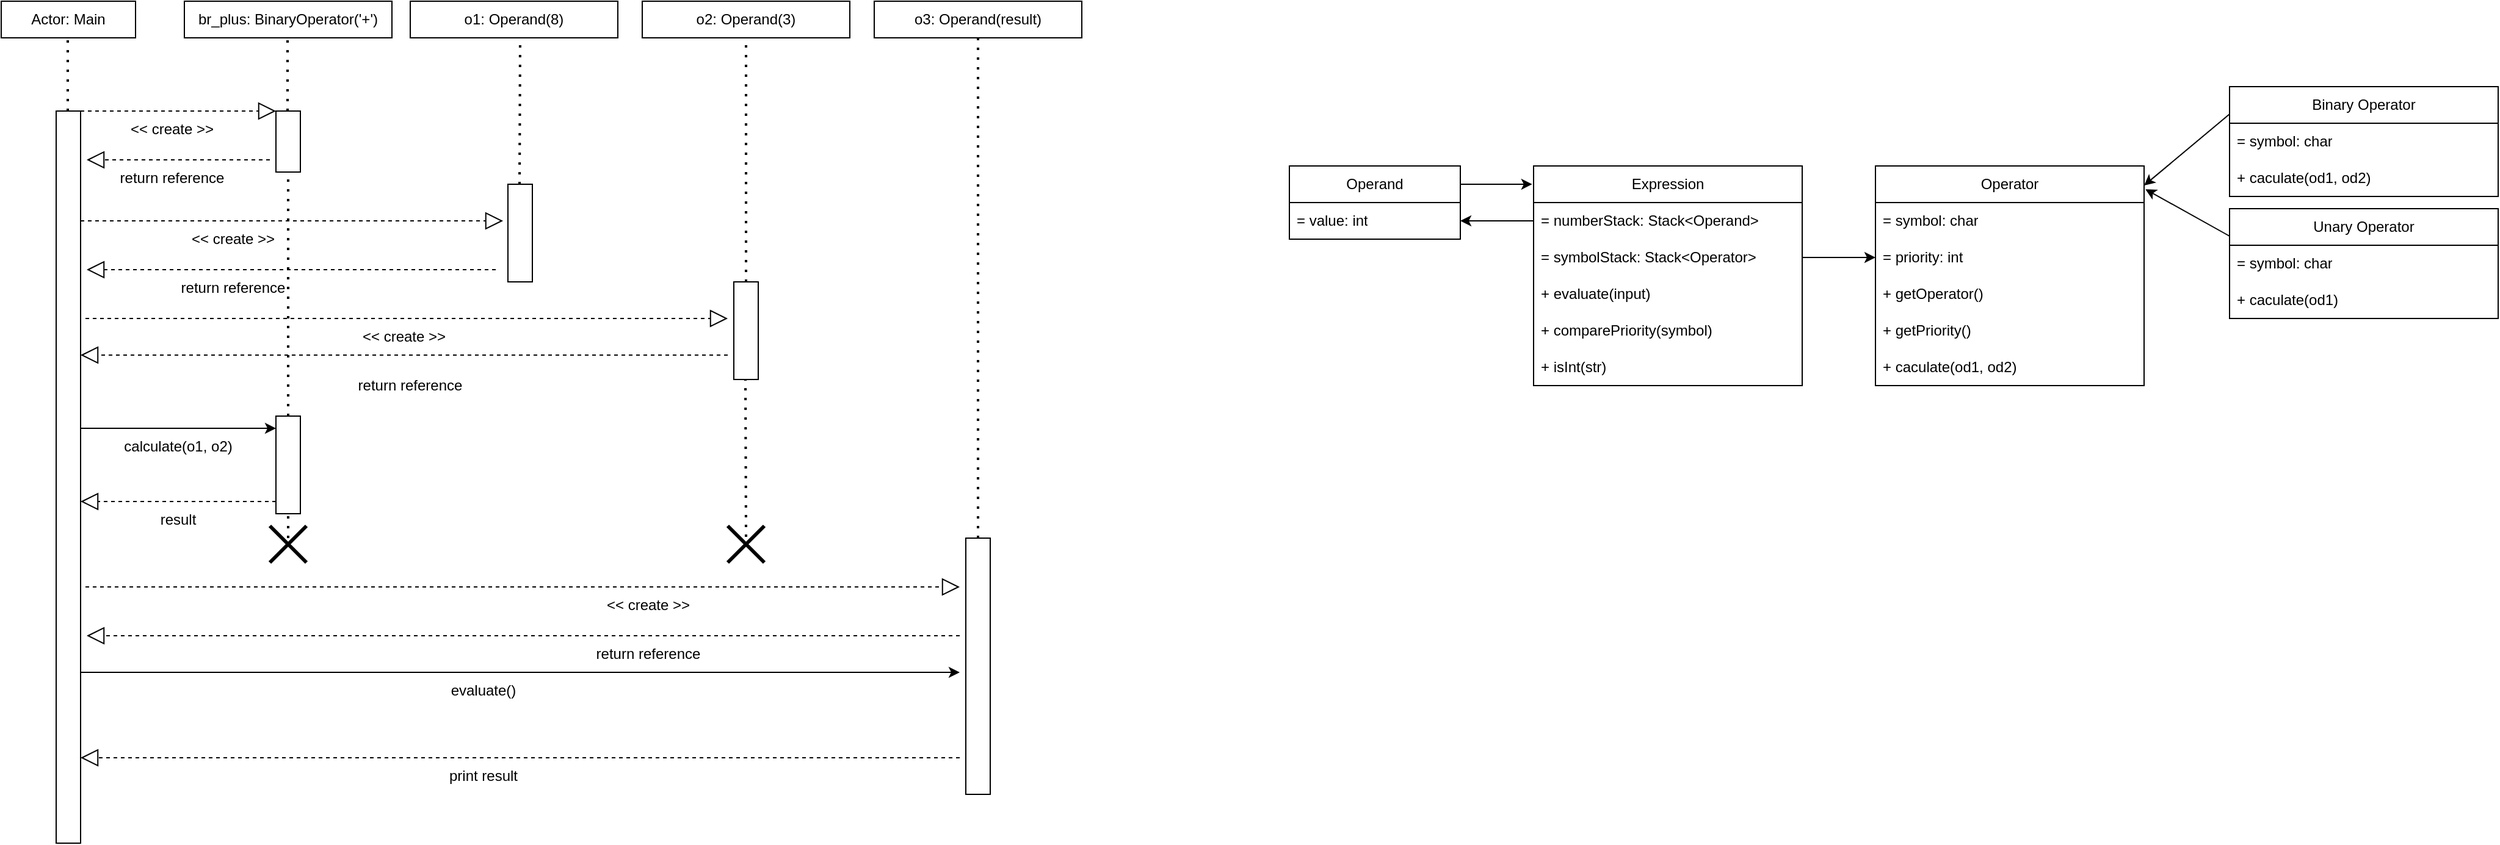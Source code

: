 <mxfile version="24.0.3" type="github">
  <diagram name="Page-1" id="vXKkPyih3UfHTyLI20uD">
    <mxGraphModel dx="1363" dy="914" grid="1" gridSize="10" guides="1" tooltips="1" connect="1" arrows="1" fold="1" page="1" pageScale="1" pageWidth="850" pageHeight="1100" math="0" shadow="0">
      <root>
        <mxCell id="0" />
        <mxCell id="1" parent="0" />
        <mxCell id="mRo3J8Dy_MVgOtisb3jq-1" value="" style="rounded=0;whiteSpace=wrap;html=1;" vertex="1" parent="1">
          <mxGeometry x="90" y="190" width="20" height="600" as="geometry" />
        </mxCell>
        <mxCell id="mRo3J8Dy_MVgOtisb3jq-2" value="" style="endArrow=block;dashed=1;endFill=0;endSize=12;html=1;rounded=0;" edge="1" parent="1">
          <mxGeometry width="160" relative="1" as="geometry">
            <mxPoint x="110" y="190" as="sourcePoint" />
            <mxPoint x="270" y="190" as="targetPoint" />
          </mxGeometry>
        </mxCell>
        <mxCell id="mRo3J8Dy_MVgOtisb3jq-3" value="&amp;lt;&amp;lt; create &amp;gt;&amp;gt;" style="text;html=1;align=center;verticalAlign=middle;whiteSpace=wrap;rounded=0;" vertex="1" parent="1">
          <mxGeometry x="140" y="190" width="90" height="30" as="geometry" />
        </mxCell>
        <mxCell id="mRo3J8Dy_MVgOtisb3jq-4" value="" style="rounded=0;whiteSpace=wrap;html=1;" vertex="1" parent="1">
          <mxGeometry x="270" y="190" width="20" height="50" as="geometry" />
        </mxCell>
        <mxCell id="mRo3J8Dy_MVgOtisb3jq-5" value="" style="endArrow=none;dashed=1;html=1;dashPattern=1 3;strokeWidth=2;rounded=0;" edge="1" parent="1">
          <mxGeometry width="50" height="50" relative="1" as="geometry">
            <mxPoint x="279.5" y="190" as="sourcePoint" />
            <mxPoint x="279.5" y="130" as="targetPoint" />
          </mxGeometry>
        </mxCell>
        <mxCell id="mRo3J8Dy_MVgOtisb3jq-6" value="br_plus: BinaryOperator(&#39;+&#39;)" style="rounded=0;whiteSpace=wrap;html=1;" vertex="1" parent="1">
          <mxGeometry x="195" y="100" width="170" height="30" as="geometry" />
        </mxCell>
        <mxCell id="mRo3J8Dy_MVgOtisb3jq-7" value="" style="endArrow=block;dashed=1;endFill=0;endSize=12;html=1;rounded=0;entryX=-0.2;entryY=0.375;entryDx=0;entryDy=0;entryPerimeter=0;" edge="1" parent="1" target="mRo3J8Dy_MVgOtisb3jq-9">
          <mxGeometry width="160" relative="1" as="geometry">
            <mxPoint x="110" y="280" as="sourcePoint" />
            <mxPoint x="450" y="280.2" as="targetPoint" />
          </mxGeometry>
        </mxCell>
        <mxCell id="mRo3J8Dy_MVgOtisb3jq-8" value="&amp;lt;&amp;lt; create &amp;gt;&amp;gt;" style="text;html=1;align=center;verticalAlign=middle;whiteSpace=wrap;rounded=0;" vertex="1" parent="1">
          <mxGeometry x="190" y="280" width="90" height="30" as="geometry" />
        </mxCell>
        <mxCell id="mRo3J8Dy_MVgOtisb3jq-9" value="" style="rounded=0;whiteSpace=wrap;html=1;" vertex="1" parent="1">
          <mxGeometry x="460" y="250" width="20" height="80" as="geometry" />
        </mxCell>
        <mxCell id="mRo3J8Dy_MVgOtisb3jq-10" value="" style="endArrow=none;dashed=1;html=1;dashPattern=1 3;strokeWidth=2;rounded=0;" edge="1" parent="1">
          <mxGeometry width="50" height="50" relative="1" as="geometry">
            <mxPoint x="469.5" y="250" as="sourcePoint" />
            <mxPoint x="470" y="130" as="targetPoint" />
          </mxGeometry>
        </mxCell>
        <mxCell id="mRo3J8Dy_MVgOtisb3jq-11" value="o1: Operand(8)" style="rounded=0;whiteSpace=wrap;html=1;" vertex="1" parent="1">
          <mxGeometry x="380" y="100" width="170" height="30" as="geometry" />
        </mxCell>
        <mxCell id="mRo3J8Dy_MVgOtisb3jq-12" value="" style="rounded=0;whiteSpace=wrap;html=1;" vertex="1" parent="1">
          <mxGeometry x="645" y="330" width="20" height="80" as="geometry" />
        </mxCell>
        <mxCell id="mRo3J8Dy_MVgOtisb3jq-13" value="" style="endArrow=none;dashed=1;html=1;dashPattern=1 3;strokeWidth=2;rounded=0;exitX=0.5;exitY=0;exitDx=0;exitDy=0;" edge="1" parent="1" source="mRo3J8Dy_MVgOtisb3jq-12">
          <mxGeometry width="50" height="50" relative="1" as="geometry">
            <mxPoint x="654.5" y="250" as="sourcePoint" />
            <mxPoint x="655" y="130" as="targetPoint" />
          </mxGeometry>
        </mxCell>
        <mxCell id="mRo3J8Dy_MVgOtisb3jq-14" value="o2: Operand(3)" style="rounded=0;whiteSpace=wrap;html=1;" vertex="1" parent="1">
          <mxGeometry x="570" y="100" width="170" height="30" as="geometry" />
        </mxCell>
        <mxCell id="mRo3J8Dy_MVgOtisb3jq-15" value="&amp;lt;&amp;lt; create &amp;gt;&amp;gt;" style="text;html=1;align=center;verticalAlign=middle;whiteSpace=wrap;rounded=0;" vertex="1" parent="1">
          <mxGeometry x="330" y="360" width="90" height="30" as="geometry" />
        </mxCell>
        <mxCell id="mRo3J8Dy_MVgOtisb3jq-16" value="" style="endArrow=none;dashed=1;html=1;dashPattern=1 3;strokeWidth=2;rounded=0;entryX=0.5;entryY=1;entryDx=0;entryDy=0;" edge="1" parent="1" target="mRo3J8Dy_MVgOtisb3jq-4">
          <mxGeometry width="50" height="50" relative="1" as="geometry">
            <mxPoint x="280" y="440" as="sourcePoint" />
            <mxPoint x="280" y="500" as="targetPoint" />
          </mxGeometry>
        </mxCell>
        <mxCell id="mRo3J8Dy_MVgOtisb3jq-17" value="" style="rounded=0;whiteSpace=wrap;html=1;" vertex="1" parent="1">
          <mxGeometry x="270" y="440" width="20" height="80" as="geometry" />
        </mxCell>
        <mxCell id="mRo3J8Dy_MVgOtisb3jq-18" value="" style="endArrow=classic;html=1;rounded=0;entryX=0;entryY=0.125;entryDx=0;entryDy=0;entryPerimeter=0;" edge="1" parent="1" target="mRo3J8Dy_MVgOtisb3jq-17">
          <mxGeometry width="50" height="50" relative="1" as="geometry">
            <mxPoint x="110" y="450" as="sourcePoint" />
            <mxPoint x="160" y="400" as="targetPoint" />
          </mxGeometry>
        </mxCell>
        <mxCell id="mRo3J8Dy_MVgOtisb3jq-19" value="calculate(o1, o2)" style="text;html=1;align=center;verticalAlign=middle;whiteSpace=wrap;rounded=0;" vertex="1" parent="1">
          <mxGeometry x="140" y="450" width="100" height="30" as="geometry" />
        </mxCell>
        <mxCell id="mRo3J8Dy_MVgOtisb3jq-20" value="" style="endArrow=block;dashed=1;endFill=0;endSize=12;html=1;rounded=0;" edge="1" parent="1">
          <mxGeometry width="160" relative="1" as="geometry">
            <mxPoint x="270" y="510" as="sourcePoint" />
            <mxPoint x="110" y="510" as="targetPoint" />
          </mxGeometry>
        </mxCell>
        <mxCell id="mRo3J8Dy_MVgOtisb3jq-21" value="result" style="text;html=1;align=center;verticalAlign=middle;whiteSpace=wrap;rounded=0;" vertex="1" parent="1">
          <mxGeometry x="160" y="510" width="60" height="30" as="geometry" />
        </mxCell>
        <mxCell id="mRo3J8Dy_MVgOtisb3jq-22" value="" style="rounded=0;whiteSpace=wrap;html=1;" vertex="1" parent="1">
          <mxGeometry x="835" y="540" width="20" height="210" as="geometry" />
        </mxCell>
        <mxCell id="mRo3J8Dy_MVgOtisb3jq-23" value="" style="endArrow=none;dashed=1;html=1;dashPattern=1 3;strokeWidth=2;rounded=0;exitX=0.5;exitY=0;exitDx=0;exitDy=0;" edge="1" parent="1" source="mRo3J8Dy_MVgOtisb3jq-22">
          <mxGeometry width="50" height="50" relative="1" as="geometry">
            <mxPoint x="844.5" y="250" as="sourcePoint" />
            <mxPoint x="845" y="130" as="targetPoint" />
          </mxGeometry>
        </mxCell>
        <mxCell id="mRo3J8Dy_MVgOtisb3jq-24" value="o3: Operand(result)" style="rounded=0;whiteSpace=wrap;html=1;" vertex="1" parent="1">
          <mxGeometry x="760" y="100" width="170" height="30" as="geometry" />
        </mxCell>
        <mxCell id="mRo3J8Dy_MVgOtisb3jq-25" value="&amp;lt;&amp;lt; create &amp;gt;&amp;gt;" style="text;html=1;align=center;verticalAlign=middle;whiteSpace=wrap;rounded=0;" vertex="1" parent="1">
          <mxGeometry x="530" y="580" width="90" height="30" as="geometry" />
        </mxCell>
        <mxCell id="mRo3J8Dy_MVgOtisb3jq-26" value="" style="endArrow=none;dashed=1;html=1;dashPattern=1 3;strokeWidth=2;rounded=0;" edge="1" parent="1">
          <mxGeometry width="50" height="50" relative="1" as="geometry">
            <mxPoint x="280" y="540" as="sourcePoint" />
            <mxPoint x="280" y="520" as="targetPoint" />
          </mxGeometry>
        </mxCell>
        <mxCell id="mRo3J8Dy_MVgOtisb3jq-27" value="" style="shape=umlDestroy;whiteSpace=wrap;html=1;strokeWidth=3;targetShapes=umlLifeline;" vertex="1" parent="1">
          <mxGeometry x="265" y="530" width="30" height="30" as="geometry" />
        </mxCell>
        <mxCell id="mRo3J8Dy_MVgOtisb3jq-28" value="" style="shape=umlDestroy;whiteSpace=wrap;html=1;strokeWidth=3;targetShapes=umlLifeline;" vertex="1" parent="1">
          <mxGeometry x="640" y="530" width="30" height="30" as="geometry" />
        </mxCell>
        <mxCell id="mRo3J8Dy_MVgOtisb3jq-29" value="" style="endArrow=none;dashed=1;html=1;dashPattern=1 3;strokeWidth=2;rounded=0;exitX=0.5;exitY=0.3;exitDx=0;exitDy=0;exitPerimeter=0;" edge="1" parent="1" source="mRo3J8Dy_MVgOtisb3jq-28">
          <mxGeometry width="50" height="50" relative="1" as="geometry">
            <mxPoint x="654.5" y="490" as="sourcePoint" />
            <mxPoint x="654.5" y="410" as="targetPoint" />
          </mxGeometry>
        </mxCell>
        <mxCell id="mRo3J8Dy_MVgOtisb3jq-30" value="" style="endArrow=block;dashed=1;endFill=0;endSize=12;html=1;rounded=0;" edge="1" parent="1">
          <mxGeometry width="160" relative="1" as="geometry">
            <mxPoint x="114" y="360" as="sourcePoint" />
            <mxPoint x="640" y="360" as="targetPoint" />
          </mxGeometry>
        </mxCell>
        <mxCell id="mRo3J8Dy_MVgOtisb3jq-31" value="" style="endArrow=block;dashed=1;endFill=0;endSize=12;html=1;rounded=0;" edge="1" parent="1">
          <mxGeometry width="160" relative="1" as="geometry">
            <mxPoint x="114" y="580" as="sourcePoint" />
            <mxPoint x="830" y="580" as="targetPoint" />
          </mxGeometry>
        </mxCell>
        <mxCell id="mRo3J8Dy_MVgOtisb3jq-32" value="" style="endArrow=classic;html=1;rounded=0;" edge="1" parent="1">
          <mxGeometry width="50" height="50" relative="1" as="geometry">
            <mxPoint x="110" y="650" as="sourcePoint" />
            <mxPoint x="830" y="650" as="targetPoint" />
          </mxGeometry>
        </mxCell>
        <mxCell id="mRo3J8Dy_MVgOtisb3jq-33" value="evaluate()" style="text;html=1;align=center;verticalAlign=middle;whiteSpace=wrap;rounded=0;" vertex="1" parent="1">
          <mxGeometry x="410" y="650" width="60" height="30" as="geometry" />
        </mxCell>
        <mxCell id="mRo3J8Dy_MVgOtisb3jq-34" value="" style="endArrow=block;dashed=1;endFill=0;endSize=12;html=1;rounded=0;" edge="1" parent="1">
          <mxGeometry width="160" relative="1" as="geometry">
            <mxPoint x="830" y="720" as="sourcePoint" />
            <mxPoint x="110" y="720" as="targetPoint" />
          </mxGeometry>
        </mxCell>
        <mxCell id="mRo3J8Dy_MVgOtisb3jq-35" value="print result" style="text;html=1;align=center;verticalAlign=middle;whiteSpace=wrap;rounded=0;" vertex="1" parent="1">
          <mxGeometry x="410" y="720" width="60" height="30" as="geometry" />
        </mxCell>
        <mxCell id="mRo3J8Dy_MVgOtisb3jq-36" value="" style="endArrow=none;dashed=1;html=1;dashPattern=1 3;strokeWidth=2;rounded=0;" edge="1" parent="1">
          <mxGeometry width="50" height="50" relative="1" as="geometry">
            <mxPoint x="99.5" y="190" as="sourcePoint" />
            <mxPoint x="99.5" y="130" as="targetPoint" />
          </mxGeometry>
        </mxCell>
        <mxCell id="mRo3J8Dy_MVgOtisb3jq-37" value="Actor: Main" style="rounded=0;whiteSpace=wrap;html=1;" vertex="1" parent="1">
          <mxGeometry x="45" y="100" width="110" height="30" as="geometry" />
        </mxCell>
        <mxCell id="mRo3J8Dy_MVgOtisb3jq-38" value="" style="endArrow=block;dashed=1;endFill=0;endSize=12;html=1;rounded=0;" edge="1" parent="1">
          <mxGeometry width="160" relative="1" as="geometry">
            <mxPoint x="265" y="230" as="sourcePoint" />
            <mxPoint x="115" y="230" as="targetPoint" />
          </mxGeometry>
        </mxCell>
        <mxCell id="mRo3J8Dy_MVgOtisb3jq-39" value="" style="endArrow=block;dashed=1;endFill=0;endSize=12;html=1;rounded=0;" edge="1" parent="1">
          <mxGeometry width="160" relative="1" as="geometry">
            <mxPoint x="450" y="320" as="sourcePoint" />
            <mxPoint x="115" y="320" as="targetPoint" />
          </mxGeometry>
        </mxCell>
        <mxCell id="mRo3J8Dy_MVgOtisb3jq-40" value="" style="endArrow=block;dashed=1;endFill=0;endSize=12;html=1;rounded=0;" edge="1" parent="1">
          <mxGeometry width="160" relative="1" as="geometry">
            <mxPoint x="640" y="390" as="sourcePoint" />
            <mxPoint x="110" y="390" as="targetPoint" />
          </mxGeometry>
        </mxCell>
        <mxCell id="mRo3J8Dy_MVgOtisb3jq-41" value="return reference" style="text;html=1;strokeColor=none;fillColor=none;align=center;verticalAlign=middle;whiteSpace=wrap;rounded=0;" vertex="1" parent="1">
          <mxGeometry x="140" y="230" width="90" height="30" as="geometry" />
        </mxCell>
        <mxCell id="mRo3J8Dy_MVgOtisb3jq-42" value="return reference" style="text;html=1;strokeColor=none;fillColor=none;align=center;verticalAlign=middle;whiteSpace=wrap;rounded=0;" vertex="1" parent="1">
          <mxGeometry x="190" y="320" width="90" height="30" as="geometry" />
        </mxCell>
        <mxCell id="mRo3J8Dy_MVgOtisb3jq-43" value="return reference" style="text;html=1;strokeColor=none;fillColor=none;align=center;verticalAlign=middle;whiteSpace=wrap;rounded=0;" vertex="1" parent="1">
          <mxGeometry x="335" y="400" width="90" height="30" as="geometry" />
        </mxCell>
        <mxCell id="mRo3J8Dy_MVgOtisb3jq-44" value="" style="endArrow=block;dashed=1;endFill=0;endSize=12;html=1;rounded=0;" edge="1" parent="1">
          <mxGeometry width="160" relative="1" as="geometry">
            <mxPoint x="830" y="620" as="sourcePoint" />
            <mxPoint x="115" y="620" as="targetPoint" />
          </mxGeometry>
        </mxCell>
        <mxCell id="mRo3J8Dy_MVgOtisb3jq-45" value="return reference" style="text;html=1;strokeColor=none;fillColor=none;align=center;verticalAlign=middle;whiteSpace=wrap;rounded=0;" vertex="1" parent="1">
          <mxGeometry x="530" y="620" width="90" height="30" as="geometry" />
        </mxCell>
        <mxCell id="mRo3J8Dy_MVgOtisb3jq-46" value="Expression" style="swimlane;fontStyle=0;childLayout=stackLayout;horizontal=1;startSize=30;horizontalStack=0;resizeParent=1;resizeParentMax=0;resizeLast=0;collapsible=1;marginBottom=0;whiteSpace=wrap;html=1;" vertex="1" parent="1">
          <mxGeometry x="1300" y="235" width="220" height="180" as="geometry" />
        </mxCell>
        <mxCell id="mRo3J8Dy_MVgOtisb3jq-47" value="= numberStack: Stack&amp;lt;Operand&amp;gt;" style="text;strokeColor=none;fillColor=none;align=left;verticalAlign=middle;spacingLeft=4;spacingRight=4;overflow=hidden;points=[[0,0.5],[1,0.5]];portConstraint=eastwest;rotatable=0;whiteSpace=wrap;html=1;" vertex="1" parent="mRo3J8Dy_MVgOtisb3jq-46">
          <mxGeometry y="30" width="220" height="30" as="geometry" />
        </mxCell>
        <mxCell id="mRo3J8Dy_MVgOtisb3jq-48" value="= symbolStack: Stack&amp;lt;Operator&amp;gt;" style="text;strokeColor=none;fillColor=none;align=left;verticalAlign=middle;spacingLeft=4;spacingRight=4;overflow=hidden;points=[[0,0.5],[1,0.5]];portConstraint=eastwest;rotatable=0;whiteSpace=wrap;html=1;" vertex="1" parent="mRo3J8Dy_MVgOtisb3jq-46">
          <mxGeometry y="60" width="220" height="30" as="geometry" />
        </mxCell>
        <mxCell id="mRo3J8Dy_MVgOtisb3jq-49" value="+ evaluate(input)" style="text;strokeColor=none;fillColor=none;align=left;verticalAlign=middle;spacingLeft=4;spacingRight=4;overflow=hidden;points=[[0,0.5],[1,0.5]];portConstraint=eastwest;rotatable=0;whiteSpace=wrap;html=1;" vertex="1" parent="mRo3J8Dy_MVgOtisb3jq-46">
          <mxGeometry y="90" width="220" height="30" as="geometry" />
        </mxCell>
        <mxCell id="mRo3J8Dy_MVgOtisb3jq-50" value="+&amp;nbsp;comparePriority(symbol)" style="text;strokeColor=none;fillColor=none;align=left;verticalAlign=middle;spacingLeft=4;spacingRight=4;overflow=hidden;points=[[0,0.5],[1,0.5]];portConstraint=eastwest;rotatable=0;whiteSpace=wrap;html=1;" vertex="1" parent="mRo3J8Dy_MVgOtisb3jq-46">
          <mxGeometry y="120" width="220" height="30" as="geometry" />
        </mxCell>
        <mxCell id="mRo3J8Dy_MVgOtisb3jq-51" value="+&amp;nbsp;isInt(str)" style="text;strokeColor=none;fillColor=none;align=left;verticalAlign=middle;spacingLeft=4;spacingRight=4;overflow=hidden;points=[[0,0.5],[1,0.5]];portConstraint=eastwest;rotatable=0;whiteSpace=wrap;html=1;" vertex="1" parent="mRo3J8Dy_MVgOtisb3jq-46">
          <mxGeometry y="150" width="220" height="30" as="geometry" />
        </mxCell>
        <mxCell id="mRo3J8Dy_MVgOtisb3jq-52" value="Operand" style="swimlane;fontStyle=0;childLayout=stackLayout;horizontal=1;startSize=30;horizontalStack=0;resizeParent=1;resizeParentMax=0;resizeLast=0;collapsible=1;marginBottom=0;whiteSpace=wrap;html=1;" vertex="1" parent="1">
          <mxGeometry x="1100" y="235" width="140" height="60" as="geometry" />
        </mxCell>
        <mxCell id="mRo3J8Dy_MVgOtisb3jq-53" value="= value: int" style="text;strokeColor=none;fillColor=none;align=left;verticalAlign=middle;spacingLeft=4;spacingRight=4;overflow=hidden;points=[[0,0.5],[1,0.5]];portConstraint=eastwest;rotatable=0;whiteSpace=wrap;html=1;" vertex="1" parent="mRo3J8Dy_MVgOtisb3jq-52">
          <mxGeometry y="30" width="140" height="30" as="geometry" />
        </mxCell>
        <mxCell id="mRo3J8Dy_MVgOtisb3jq-54" style="edgeStyle=orthogonalEdgeStyle;rounded=0;orthogonalLoop=1;jettySize=auto;html=1;exitX=1;exitY=0.25;exitDx=0;exitDy=0;entryX=-0.005;entryY=0.083;entryDx=0;entryDy=0;entryPerimeter=0;" edge="1" parent="1" source="mRo3J8Dy_MVgOtisb3jq-52" target="mRo3J8Dy_MVgOtisb3jq-46">
          <mxGeometry relative="1" as="geometry" />
        </mxCell>
        <mxCell id="mRo3J8Dy_MVgOtisb3jq-55" style="edgeStyle=none;rounded=0;orthogonalLoop=1;jettySize=auto;html=1;exitX=0;exitY=0.5;exitDx=0;exitDy=0;entryX=1;entryY=0.5;entryDx=0;entryDy=0;" edge="1" parent="1" source="mRo3J8Dy_MVgOtisb3jq-47" target="mRo3J8Dy_MVgOtisb3jq-53">
          <mxGeometry relative="1" as="geometry" />
        </mxCell>
        <mxCell id="mRo3J8Dy_MVgOtisb3jq-56" value="Operator" style="swimlane;fontStyle=0;childLayout=stackLayout;horizontal=1;startSize=30;horizontalStack=0;resizeParent=1;resizeParentMax=0;resizeLast=0;collapsible=1;marginBottom=0;whiteSpace=wrap;html=1;" vertex="1" parent="1">
          <mxGeometry x="1580" y="235" width="220" height="180" as="geometry" />
        </mxCell>
        <mxCell id="mRo3J8Dy_MVgOtisb3jq-57" value="= symbol: char" style="text;strokeColor=none;fillColor=none;align=left;verticalAlign=middle;spacingLeft=4;spacingRight=4;overflow=hidden;points=[[0,0.5],[1,0.5]];portConstraint=eastwest;rotatable=0;whiteSpace=wrap;html=1;" vertex="1" parent="mRo3J8Dy_MVgOtisb3jq-56">
          <mxGeometry y="30" width="220" height="30" as="geometry" />
        </mxCell>
        <mxCell id="mRo3J8Dy_MVgOtisb3jq-58" value="= priority: int" style="text;strokeColor=none;fillColor=none;align=left;verticalAlign=middle;spacingLeft=4;spacingRight=4;overflow=hidden;points=[[0,0.5],[1,0.5]];portConstraint=eastwest;rotatable=0;whiteSpace=wrap;html=1;" vertex="1" parent="mRo3J8Dy_MVgOtisb3jq-56">
          <mxGeometry y="60" width="220" height="30" as="geometry" />
        </mxCell>
        <mxCell id="mRo3J8Dy_MVgOtisb3jq-59" value="+ getOperator()" style="text;strokeColor=none;fillColor=none;align=left;verticalAlign=middle;spacingLeft=4;spacingRight=4;overflow=hidden;points=[[0,0.5],[1,0.5]];portConstraint=eastwest;rotatable=0;whiteSpace=wrap;html=1;" vertex="1" parent="mRo3J8Dy_MVgOtisb3jq-56">
          <mxGeometry y="90" width="220" height="30" as="geometry" />
        </mxCell>
        <mxCell id="mRo3J8Dy_MVgOtisb3jq-60" value="+&amp;nbsp;getPriority()" style="text;strokeColor=none;fillColor=none;align=left;verticalAlign=middle;spacingLeft=4;spacingRight=4;overflow=hidden;points=[[0,0.5],[1,0.5]];portConstraint=eastwest;rotatable=0;whiteSpace=wrap;html=1;" vertex="1" parent="mRo3J8Dy_MVgOtisb3jq-56">
          <mxGeometry y="120" width="220" height="30" as="geometry" />
        </mxCell>
        <mxCell id="mRo3J8Dy_MVgOtisb3jq-61" value="+&amp;nbsp;caculate(od1, od2)" style="text;strokeColor=none;fillColor=none;align=left;verticalAlign=middle;spacingLeft=4;spacingRight=4;overflow=hidden;points=[[0,0.5],[1,0.5]];portConstraint=eastwest;rotatable=0;whiteSpace=wrap;html=1;" vertex="1" parent="mRo3J8Dy_MVgOtisb3jq-56">
          <mxGeometry y="150" width="220" height="30" as="geometry" />
        </mxCell>
        <mxCell id="mRo3J8Dy_MVgOtisb3jq-62" style="edgeStyle=none;rounded=0;orthogonalLoop=1;jettySize=auto;html=1;exitX=1;exitY=0.5;exitDx=0;exitDy=0;entryX=0;entryY=0.5;entryDx=0;entryDy=0;" edge="1" parent="1" source="mRo3J8Dy_MVgOtisb3jq-48" target="mRo3J8Dy_MVgOtisb3jq-58">
          <mxGeometry relative="1" as="geometry" />
        </mxCell>
        <mxCell id="mRo3J8Dy_MVgOtisb3jq-63" value="Binary Operator" style="swimlane;fontStyle=0;childLayout=stackLayout;horizontal=1;startSize=30;horizontalStack=0;resizeParent=1;resizeParentMax=0;resizeLast=0;collapsible=1;marginBottom=0;whiteSpace=wrap;html=1;" vertex="1" parent="1">
          <mxGeometry x="1870" y="170" width="220" height="90" as="geometry" />
        </mxCell>
        <mxCell id="mRo3J8Dy_MVgOtisb3jq-64" value="= symbol: char" style="text;strokeColor=none;fillColor=none;align=left;verticalAlign=middle;spacingLeft=4;spacingRight=4;overflow=hidden;points=[[0,0.5],[1,0.5]];portConstraint=eastwest;rotatable=0;whiteSpace=wrap;html=1;" vertex="1" parent="mRo3J8Dy_MVgOtisb3jq-63">
          <mxGeometry y="30" width="220" height="30" as="geometry" />
        </mxCell>
        <mxCell id="mRo3J8Dy_MVgOtisb3jq-65" value="+&amp;nbsp;caculate(od1, od2)" style="text;strokeColor=none;fillColor=none;align=left;verticalAlign=middle;spacingLeft=4;spacingRight=4;overflow=hidden;points=[[0,0.5],[1,0.5]];portConstraint=eastwest;rotatable=0;whiteSpace=wrap;html=1;" vertex="1" parent="mRo3J8Dy_MVgOtisb3jq-63">
          <mxGeometry y="60" width="220" height="30" as="geometry" />
        </mxCell>
        <mxCell id="mRo3J8Dy_MVgOtisb3jq-66" value="Unary Operator" style="swimlane;fontStyle=0;childLayout=stackLayout;horizontal=1;startSize=30;horizontalStack=0;resizeParent=1;resizeParentMax=0;resizeLast=0;collapsible=1;marginBottom=0;whiteSpace=wrap;html=1;" vertex="1" parent="1">
          <mxGeometry x="1870" y="270" width="220" height="90" as="geometry" />
        </mxCell>
        <mxCell id="mRo3J8Dy_MVgOtisb3jq-67" value="= symbol: char" style="text;strokeColor=none;fillColor=none;align=left;verticalAlign=middle;spacingLeft=4;spacingRight=4;overflow=hidden;points=[[0,0.5],[1,0.5]];portConstraint=eastwest;rotatable=0;whiteSpace=wrap;html=1;" vertex="1" parent="mRo3J8Dy_MVgOtisb3jq-66">
          <mxGeometry y="30" width="220" height="30" as="geometry" />
        </mxCell>
        <mxCell id="mRo3J8Dy_MVgOtisb3jq-68" value="+&amp;nbsp;caculate(od1)" style="text;strokeColor=none;fillColor=none;align=left;verticalAlign=middle;spacingLeft=4;spacingRight=4;overflow=hidden;points=[[0,0.5],[1,0.5]];portConstraint=eastwest;rotatable=0;whiteSpace=wrap;html=1;" vertex="1" parent="mRo3J8Dy_MVgOtisb3jq-66">
          <mxGeometry y="60" width="220" height="30" as="geometry" />
        </mxCell>
        <mxCell id="mRo3J8Dy_MVgOtisb3jq-69" style="edgeStyle=none;rounded=0;orthogonalLoop=1;jettySize=auto;html=1;exitX=0;exitY=0.25;exitDx=0;exitDy=0;entryX=1.005;entryY=0.106;entryDx=0;entryDy=0;entryPerimeter=0;" edge="1" parent="1" source="mRo3J8Dy_MVgOtisb3jq-66" target="mRo3J8Dy_MVgOtisb3jq-56">
          <mxGeometry relative="1" as="geometry" />
        </mxCell>
        <mxCell id="mRo3J8Dy_MVgOtisb3jq-70" style="edgeStyle=none;rounded=0;orthogonalLoop=1;jettySize=auto;html=1;exitX=0;exitY=0.25;exitDx=0;exitDy=0;entryX=1;entryY=0.089;entryDx=0;entryDy=0;entryPerimeter=0;" edge="1" parent="1" source="mRo3J8Dy_MVgOtisb3jq-63" target="mRo3J8Dy_MVgOtisb3jq-56">
          <mxGeometry relative="1" as="geometry" />
        </mxCell>
      </root>
    </mxGraphModel>
  </diagram>
</mxfile>
